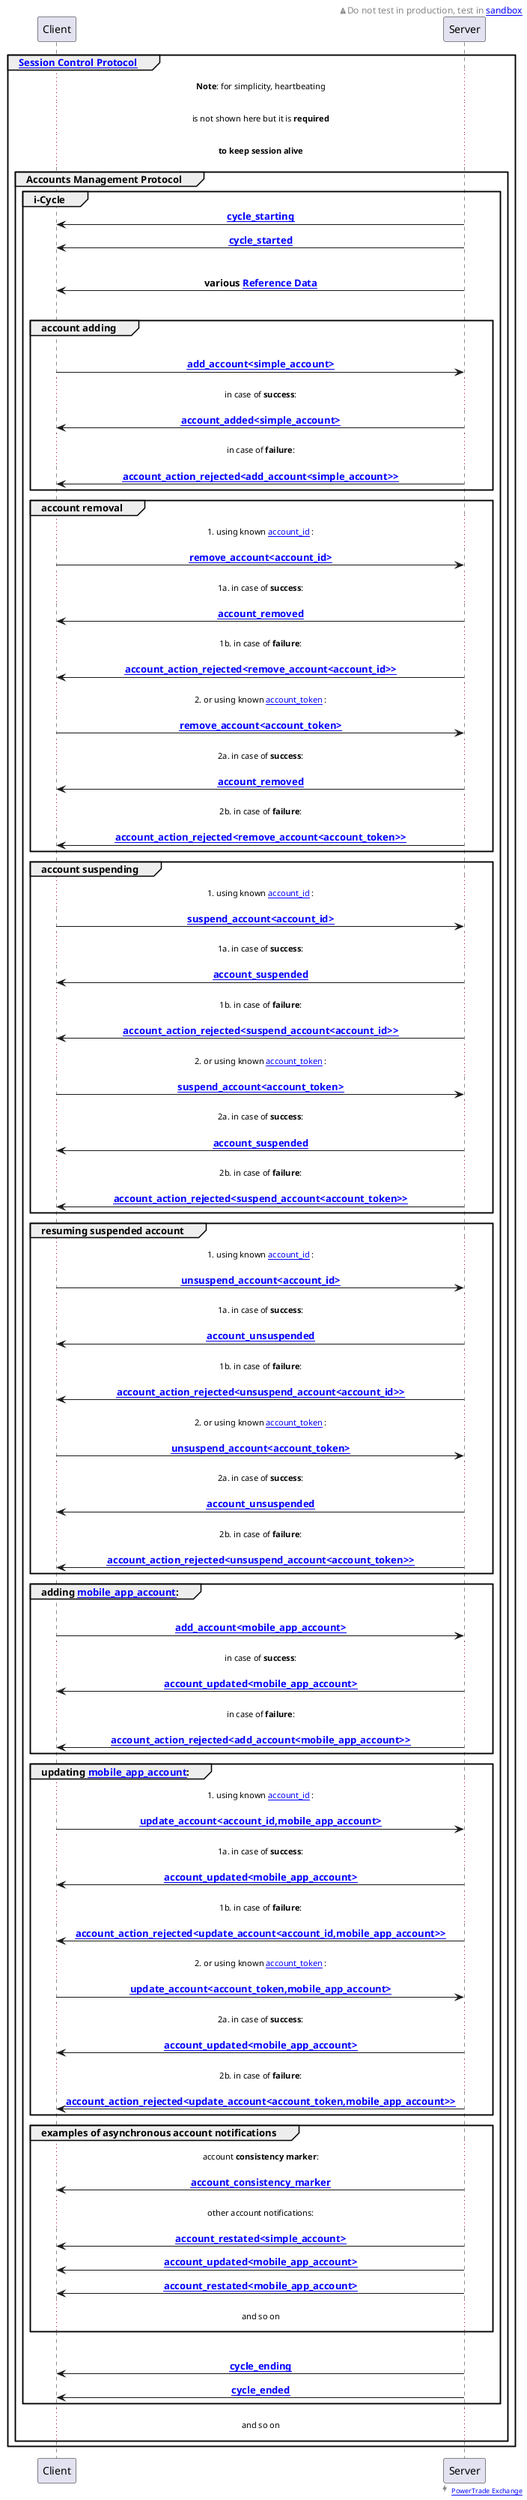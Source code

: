 @startuml accounts_management_protocol

' to support time duration and delays:
'!pragma teoz true

'skinparam handwritten true
'skinparam shadowing false

'skinparam monochrome true
skinparam sequenceMessageAlign center

'skinparam title {
'    BorderRoundCorner 5
'    BorderThickness 1
'    BorderColor black
'    BackgroundColor WhiteSmoke
'}

    '<font color=black>Warning:</font>
right header
    <size:12><&warning>Do not test in production, test in [[#WS_API_Services_Sandbox sandbox]]</size>
endheader

right footer <size:15><&bolt></size> <size:9>[[https://power.trade PowerTrade Exchange]]</size>

'entity Client
'entity Server

group <b>[[#session_control_with_auth Session Control Protocol]]</b>

    ... <b>Note</b>: for simplicity, heartbeating ...
    ... is not shown here but it is <b>required</b> ...
    ... <b>to keep session alive</b> ...

    group <b>Accounts Management Protocol</b>
        group i-Cycle
            Client <- Server : <b>[[#cycle_starting cycle_starting]]</b>
            Client <- Server : <b>[[#cycle_started cycle_started]]</b>
            |||
            Client <- Server : <b>various</b> <b>[[#Reference_Data Reference Data]]</b>
            |||
            group account adding
                |||
                Client -> Server : <b>[[#add_account_ltsimple_account_gt add_account<simple_account>]]</b>
                ... in case of <b>success</b>: ...
                Client <- Server : <b>[[#account_added_ltsimple_account_gt account_added<simple_account>]]</b>
                ... in case of <b>failure</b>: ...
                Client <- Server : <b>[[#account_action_rejected_ltadd_account_ltsimple_account_gt_gt account_action_rejected<add_account<simple_account>>]]</b>
            end
            group account removal
                ... 1. using known [[#account_id account_id]] : ...
                Client -> Server : <b>[[#remove_account_ltaccount_id_gt remove_account<account_id>]]</b>
                ... 1a. in case of <b>success</b>: ...
                Client <- Server : <b>[[#account_removed account_removed]]</b>
                ... 1b. in case of <b>failure</b>: ...
                Client <- Server : <b>[[#account_action_rejected_ltremove_account_ltaccount_id_gt_gt account_action_rejected<remove_account<account_id>>]]</b>
                ... 2. or using known [[#account_token account_token]] : ...
                Client -> Server : <b>[[#remove_account_ltaccount_token_gt remove_account<account_token>]]</b>
                ... 2a. in case of <b>success</b>: ...
                Client <- Server : <b>[[#account_removed account_removed]]</b>
                ... 2b. in case of <b>failure</b>: ...
                Client <- Server : <b>[[#account_action_rejected_ltremove_account_ltaccount_token_gt_gt account_action_rejected<remove_account<account_token>>]]</b>
            end
            group account suspending
                ... 1. using known [[#account_id account_id]] : ...
                Client -> Server : <b>[[#suspend_account_ltaccount_id_gt suspend_account<account_id>]]</b>
                ... 1a. in case of <b>success</b>: ...
                Client <- Server : <b>[[#account_suspended account_suspended]]</b>
                ... 1b. in case of <b>failure</b>: ...
                Client <- Server : <b>[[#account_action_rejected_ltsuspend_account_ltaccount_id_gt_gt account_action_rejected<suspend_account<account_id>>]]</b>
                ... 2. or using known [[#account_token account_token]] : ...
                Client -> Server : <b>[[#suspend_account_ltaccount_token_gt suspend_account<account_token>]]</b>
                ... 2a. in case of <b>success</b>: ...
                Client <- Server : <b>[[#account_suspended account_suspended]]</b>
                ... 2b. in case of <b>failure</b>: ...
                Client <- Server : <b>[[#account_action_rejected_ltsuspend_account_ltaccount_token_gt_gt account_action_rejected<suspend_account<account_token>>]]</b>
            end
            group resuming suspended account
                ... 1. using known [[#account_id account_id]] : ...
                Client -> Server : <b>[[#unsuspend_account_ltaccount_id_gt unsuspend_account<account_id>]]</b>
                ... 1a. in case of <b>success</b>: ...
                Client <- Server : <b>[[#account_unsuspended account_unsuspended]]</b>
                ... 1b. in case of <b>failure</b>: ...
                Client <- Server : <b>[[#account_action_rejected_ltunsuspend_account_ltaccount_id_gt_gt account_action_rejected<unsuspend_account<account_id>>]]</b>
                ... 2. or using known [[#account_token account_token]] : ...
                Client -> Server : <b>[[#unsuspend_account_ltaccount_token_gt unsuspend_account<account_token>]]</b>
                ... 2a. in case of <b>success</b>: ...
                Client <- Server : <b>[[#account_unsuspended account_unsuspended]]</b>
                ... 2b. in case of <b>failure</b>: ...
                Client <- Server : <b>[[#account_action_rejected_ltunsuspend_account_ltaccount_token_gt_gt account_action_rejected<unsuspend_account<account_token>>]]</b>
            end
            group adding [[#mobile_app_account mobile_app_account]]:
                |||
                Client -> Server : <b>[[#add_account_ltmobile_app_account_gt add_account<mobile_app_account>]]</b>
                ... in case of <b>success</b>: ...
                Client <- Server : <b>[[#account_updated_ltmobile_app_account_gt account_updated<mobile_app_account>]]</b>
                ... in case of <b>failure</b>: ...
                Client <- Server : <b>[[#account_action_rejected_ltadd_account_ltmobile_app_account_gt_gt account_action_rejected<add_account<mobile_app_account>>]]</b>
            end
            group updating [[#mobile_app_account mobile_app_account]]:
                ... 1. using known [[#account_id account_id]] : ...
                Client -> Server : <b>[[#update_account_ltaccount_id_commamobile_app_account_gt update_account<account_id,mobile_app_account>]]</b>
                ... 1a. in case of <b>success</b>: ...
                Client <- Server : <b>[[#account_updated_ltmobile_app_account_gt account_updated<mobile_app_account>]]</b>
                ... 1b. in case of <b>failure</b>: ...
                Client <- Server : <b>[[#account_action_rejected_ltupdate_account_ltaccount_id_commamobile_app_account_gt_gt account_action_rejected<update_account<account_id,mobile_app_account>>]]</b>
                ... 2. or using known [[#account_token account_token]] : ...
                Client -> Server : <b>[[#update_account_ltaccount_token_commamobile_app_account_gt update_account<account_token,mobile_app_account>]]</b>
                ... 2a. in case of <b>success</b>: ...
                Client <- Server : <b>[[#account_updated_ltmobile_app_account_gt account_updated<mobile_app_account>]]</b>
                ... 2b. in case of <b>failure</b>: ...
                Client <- Server : <b>[[#account_action_rejected_ltupdate_account_ltaccount_token_commamobile_app_account_gt_gt account_action_rejected<update_account<account_token,mobile_app_account>>]]</b>
            end
            group examples of asynchronous account notifications
                ... account <b>consistency marker</b>: ...
                Client <- Server : <b>[[#account_consistency_marker account_consistency_marker]]</b>
                ... other account notifications: ...
                Client <- Server : <b>[[#account_restated_ltsimple_account_gt account_restated<simple_account>]]</b>
                Client <- Server : <b>[[#account_updated_ltmobile_app_account_gt account_updated<mobile_app_account>]]</b>
                Client <- Server : <b>[[#account_restated_ltmobile_app_account_gt account_restated<mobile_app_account>]]</b>
                ... and so on ...
            end
            |||
            Client <- Server : <b>[[#cycle_ending cycle_ending]]</b>
            Client <- Server : <b>[[#cycle_ended cycle_ended]]</b>
        end
        ... and so on ...
    end
end

@enduml
